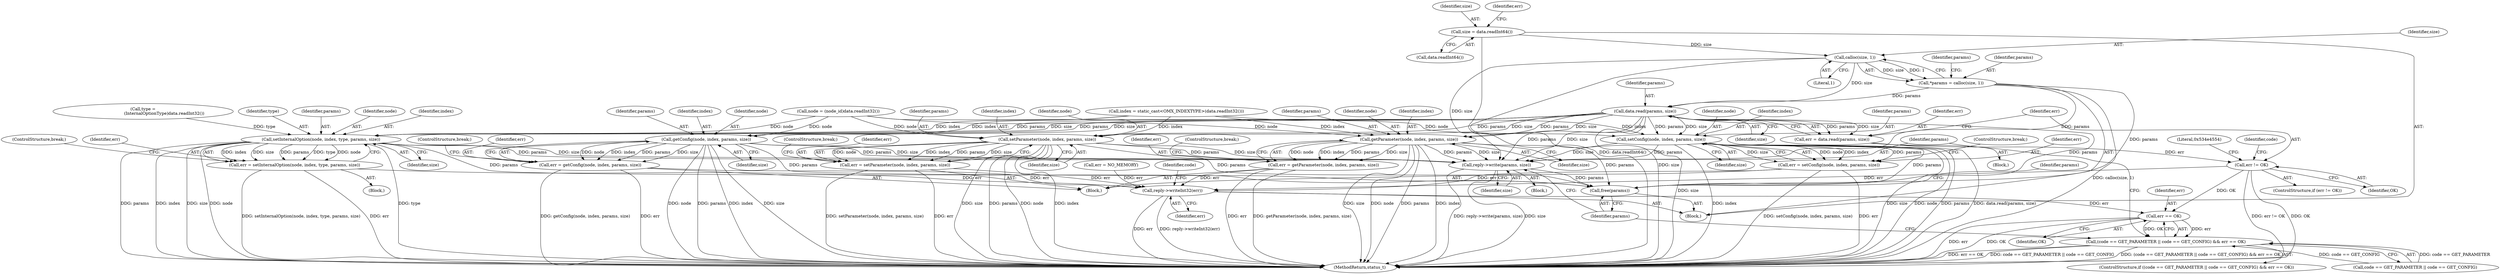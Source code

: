 digraph "0_Android_295c883fe3105b19bcd0f9e07d54c6b589fc5bff@API" {
"1000303" [label="(Call,calloc(size, 1))"];
"1000293" [label="(Call,size = data.readInt64())"];
"1000301" [label="(Call,*params = calloc(size, 1))"];
"1000311" [label="(Call,data.read(params, size))"];
"1000309" [label="(Call,err = data.read(params, size))"];
"1000315" [label="(Call,err != OK)"];
"1000382" [label="(Call,reply->writeInt32(err))"];
"1000393" [label="(Call,err == OK)"];
"1000385" [label="(Call,(code == GET_PARAMETER || code == GET_CONFIG) && err == OK)"];
"1000330" [label="(Call,getParameter(node, index, params, size))"];
"1000328" [label="(Call,err = getParameter(node, index, params, size))"];
"1000397" [label="(Call,reply->write(params, size))"];
"1000400" [label="(Call,free(params))"];
"1000339" [label="(Call,setParameter(node, index, params, size))"];
"1000337" [label="(Call,err = setParameter(node, index, params, size))"];
"1000348" [label="(Call,getConfig(node, index, params, size))"];
"1000346" [label="(Call,err = getConfig(node, index, params, size))"];
"1000357" [label="(Call,setConfig(node, index, params, size))"];
"1000355" [label="(Call,err = setConfig(node, index, params, size))"];
"1000373" [label="(Call,setInternalOption(node, index, type, params, size))"];
"1000371" [label="(Call,err = setInternalOption(node, index, type, params, size))"];
"1000287" [label="(Call,index = static_cast<OMX_INDEXTYPE>(data.readInt32()))"];
"1000333" [label="(Identifier,params)"];
"1000316" [label="(Identifier,err)"];
"1000315" [label="(Call,err != OK)"];
"1000351" [label="(Identifier,params)"];
"1000373" [label="(Call,setInternalOption(node, index, type, params, size))"];
"1000294" [label="(Identifier,size)"];
"1000320" [label="(Literal,0x534e4554)"];
"1000293" [label="(Call,size = data.readInt64())"];
"1000328" [label="(Call,err = getParameter(node, index, params, size))"];
"1000395" [label="(Identifier,OK)"];
"1000346" [label="(Call,err = getConfig(node, index, params, size))"];
"1000397" [label="(Call,reply->write(params, size))"];
"1000307" [label="(Identifier,params)"];
"1000357" [label="(Call,setConfig(node, index, params, size))"];
"1000317" [label="(Identifier,OK)"];
"1000377" [label="(Identifier,params)"];
"1000334" [label="(Identifier,size)"];
"1000374" [label="(Identifier,node)"];
"1000305" [label="(Literal,1)"];
"1000281" [label="(Call,node = (node_id)data.readInt32())"];
"1000295" [label="(Call,data.readInt64())"];
"1000329" [label="(Identifier,err)"];
"1000386" [label="(Call,code == GET_PARAMETER || code == GET_CONFIG)"];
"1000384" [label="(ControlStructure,if ((code == GET_PARAMETER || code == GET_CONFIG) && err == OK))"];
"1000385" [label="(Call,(code == GET_PARAMETER || code == GET_CONFIG) && err == OK)"];
"1000350" [label="(Identifier,index)"];
"1000375" [label="(Identifier,index)"];
"1000371" [label="(Call,err = setInternalOption(node, index, type, params, size))"];
"1000401" [label="(Identifier,params)"];
"1000361" [label="(Identifier,size)"];
"1000342" [label="(Identifier,params)"];
"1000366" [label="(Call,type =\n                                (InternalOptionType)data.readInt32())"];
"1000353" [label="(ControlStructure,break;)"];
"1000383" [label="(Identifier,err)"];
"1000348" [label="(Call,getConfig(node, index, params, size))"];
"1000358" [label="(Identifier,node)"];
"1000337" [label="(Call,err = setParameter(node, index, params, size))"];
"1000326" [label="(Block,)"];
"1000352" [label="(Identifier,size)"];
"1000382" [label="(Call,reply->writeInt32(err))"];
"1000341" [label="(Identifier,index)"];
"1000359" [label="(Identifier,index)"];
"1000393" [label="(Call,err == OK)"];
"1000400" [label="(Call,free(params))"];
"1000376" [label="(Identifier,type)"];
"1000314" [label="(ControlStructure,if (err != OK))"];
"1000344" [label="(ControlStructure,break;)"];
"1000339" [label="(Call,setParameter(node, index, params, size))"];
"1000379" [label="(ControlStructure,break;)"];
"1000372" [label="(Identifier,err)"];
"1000362" [label="(ControlStructure,break;)"];
"1000330" [label="(Call,getParameter(node, index, params, size))"];
"1000325" [label="(Identifier,code)"];
"1000301" [label="(Call,*params = calloc(size, 1))"];
"1000298" [label="(Identifier,err)"];
"1000335" [label="(ControlStructure,break;)"];
"1000356" [label="(Identifier,err)"];
"1000343" [label="(Identifier,size)"];
"1000338" [label="(Identifier,err)"];
"1000347" [label="(Identifier,err)"];
"1000349" [label="(Identifier,node)"];
"1000297" [label="(Call,err = NO_MEMORY)"];
"1000331" [label="(Identifier,node)"];
"1000312" [label="(Identifier,params)"];
"1000403" [label="(Identifier,params)"];
"1000399" [label="(Identifier,size)"];
"1000309" [label="(Call,err = data.read(params, size))"];
"1001214" [label="(MethodReturn,status_t)"];
"1000340" [label="(Identifier,node)"];
"1000275" [label="(Block,)"];
"1000302" [label="(Identifier,params)"];
"1000394" [label="(Identifier,err)"];
"1000364" [label="(Block,)"];
"1000398" [label="(Identifier,params)"];
"1000360" [label="(Identifier,params)"];
"1000311" [label="(Call,data.read(params, size))"];
"1000355" [label="(Call,err = setConfig(node, index, params, size))"];
"1000378" [label="(Identifier,size)"];
"1000313" [label="(Identifier,size)"];
"1000308" [label="(Block,)"];
"1000388" [label="(Identifier,code)"];
"1000396" [label="(Block,)"];
"1000310" [label="(Identifier,err)"];
"1000332" [label="(Identifier,index)"];
"1000303" [label="(Call,calloc(size, 1))"];
"1000304" [label="(Identifier,size)"];
"1000303" -> "1000301"  [label="AST: "];
"1000303" -> "1000305"  [label="CFG: "];
"1000304" -> "1000303"  [label="AST: "];
"1000305" -> "1000303"  [label="AST: "];
"1000301" -> "1000303"  [label="CFG: "];
"1000303" -> "1001214"  [label="DDG: size"];
"1000303" -> "1000301"  [label="DDG: size"];
"1000303" -> "1000301"  [label="DDG: 1"];
"1000293" -> "1000303"  [label="DDG: size"];
"1000303" -> "1000311"  [label="DDG: size"];
"1000303" -> "1000397"  [label="DDG: size"];
"1000293" -> "1000275"  [label="AST: "];
"1000293" -> "1000295"  [label="CFG: "];
"1000294" -> "1000293"  [label="AST: "];
"1000295" -> "1000293"  [label="AST: "];
"1000298" -> "1000293"  [label="CFG: "];
"1000293" -> "1001214"  [label="DDG: data.readInt64()"];
"1000301" -> "1000275"  [label="AST: "];
"1000302" -> "1000301"  [label="AST: "];
"1000307" -> "1000301"  [label="CFG: "];
"1000301" -> "1001214"  [label="DDG: calloc(size, 1)"];
"1000301" -> "1000311"  [label="DDG: params"];
"1000301" -> "1000397"  [label="DDG: params"];
"1000301" -> "1000400"  [label="DDG: params"];
"1000311" -> "1000309"  [label="AST: "];
"1000311" -> "1000313"  [label="CFG: "];
"1000312" -> "1000311"  [label="AST: "];
"1000313" -> "1000311"  [label="AST: "];
"1000309" -> "1000311"  [label="CFG: "];
"1000311" -> "1001214"  [label="DDG: size"];
"1000311" -> "1000309"  [label="DDG: params"];
"1000311" -> "1000309"  [label="DDG: size"];
"1000311" -> "1000330"  [label="DDG: params"];
"1000311" -> "1000330"  [label="DDG: size"];
"1000311" -> "1000339"  [label="DDG: params"];
"1000311" -> "1000339"  [label="DDG: size"];
"1000311" -> "1000348"  [label="DDG: params"];
"1000311" -> "1000348"  [label="DDG: size"];
"1000311" -> "1000357"  [label="DDG: params"];
"1000311" -> "1000357"  [label="DDG: size"];
"1000311" -> "1000373"  [label="DDG: params"];
"1000311" -> "1000373"  [label="DDG: size"];
"1000311" -> "1000397"  [label="DDG: params"];
"1000311" -> "1000397"  [label="DDG: size"];
"1000311" -> "1000400"  [label="DDG: params"];
"1000309" -> "1000308"  [label="AST: "];
"1000310" -> "1000309"  [label="AST: "];
"1000316" -> "1000309"  [label="CFG: "];
"1000309" -> "1001214"  [label="DDG: data.read(params, size)"];
"1000309" -> "1000315"  [label="DDG: err"];
"1000315" -> "1000314"  [label="AST: "];
"1000315" -> "1000317"  [label="CFG: "];
"1000316" -> "1000315"  [label="AST: "];
"1000317" -> "1000315"  [label="AST: "];
"1000320" -> "1000315"  [label="CFG: "];
"1000325" -> "1000315"  [label="CFG: "];
"1000315" -> "1001214"  [label="DDG: err != OK"];
"1000315" -> "1001214"  [label="DDG: OK"];
"1000315" -> "1000382"  [label="DDG: err"];
"1000315" -> "1000393"  [label="DDG: OK"];
"1000382" -> "1000275"  [label="AST: "];
"1000382" -> "1000383"  [label="CFG: "];
"1000383" -> "1000382"  [label="AST: "];
"1000388" -> "1000382"  [label="CFG: "];
"1000382" -> "1001214"  [label="DDG: err"];
"1000382" -> "1001214"  [label="DDG: reply->writeInt32(err)"];
"1000328" -> "1000382"  [label="DDG: err"];
"1000371" -> "1000382"  [label="DDG: err"];
"1000355" -> "1000382"  [label="DDG: err"];
"1000297" -> "1000382"  [label="DDG: err"];
"1000346" -> "1000382"  [label="DDG: err"];
"1000337" -> "1000382"  [label="DDG: err"];
"1000382" -> "1000393"  [label="DDG: err"];
"1000393" -> "1000385"  [label="AST: "];
"1000393" -> "1000395"  [label="CFG: "];
"1000394" -> "1000393"  [label="AST: "];
"1000395" -> "1000393"  [label="AST: "];
"1000385" -> "1000393"  [label="CFG: "];
"1000393" -> "1001214"  [label="DDG: err"];
"1000393" -> "1001214"  [label="DDG: OK"];
"1000393" -> "1000385"  [label="DDG: err"];
"1000393" -> "1000385"  [label="DDG: OK"];
"1000385" -> "1000384"  [label="AST: "];
"1000385" -> "1000386"  [label="CFG: "];
"1000386" -> "1000385"  [label="AST: "];
"1000398" -> "1000385"  [label="CFG: "];
"1000401" -> "1000385"  [label="CFG: "];
"1000385" -> "1001214"  [label="DDG: err == OK"];
"1000385" -> "1001214"  [label="DDG: code == GET_PARAMETER || code == GET_CONFIG"];
"1000385" -> "1001214"  [label="DDG: (code == GET_PARAMETER || code == GET_CONFIG) && err == OK"];
"1000386" -> "1000385"  [label="DDG: code == GET_PARAMETER"];
"1000386" -> "1000385"  [label="DDG: code == GET_CONFIG"];
"1000330" -> "1000328"  [label="AST: "];
"1000330" -> "1000334"  [label="CFG: "];
"1000331" -> "1000330"  [label="AST: "];
"1000332" -> "1000330"  [label="AST: "];
"1000333" -> "1000330"  [label="AST: "];
"1000334" -> "1000330"  [label="AST: "];
"1000328" -> "1000330"  [label="CFG: "];
"1000330" -> "1001214"  [label="DDG: size"];
"1000330" -> "1001214"  [label="DDG: node"];
"1000330" -> "1001214"  [label="DDG: params"];
"1000330" -> "1001214"  [label="DDG: index"];
"1000330" -> "1000328"  [label="DDG: node"];
"1000330" -> "1000328"  [label="DDG: index"];
"1000330" -> "1000328"  [label="DDG: params"];
"1000330" -> "1000328"  [label="DDG: size"];
"1000281" -> "1000330"  [label="DDG: node"];
"1000287" -> "1000330"  [label="DDG: index"];
"1000330" -> "1000397"  [label="DDG: params"];
"1000330" -> "1000397"  [label="DDG: size"];
"1000330" -> "1000400"  [label="DDG: params"];
"1000328" -> "1000326"  [label="AST: "];
"1000329" -> "1000328"  [label="AST: "];
"1000335" -> "1000328"  [label="CFG: "];
"1000328" -> "1001214"  [label="DDG: err"];
"1000328" -> "1001214"  [label="DDG: getParameter(node, index, params, size)"];
"1000397" -> "1000396"  [label="AST: "];
"1000397" -> "1000399"  [label="CFG: "];
"1000398" -> "1000397"  [label="AST: "];
"1000399" -> "1000397"  [label="AST: "];
"1000401" -> "1000397"  [label="CFG: "];
"1000397" -> "1001214"  [label="DDG: reply->write(params, size)"];
"1000397" -> "1001214"  [label="DDG: size"];
"1000348" -> "1000397"  [label="DDG: params"];
"1000348" -> "1000397"  [label="DDG: size"];
"1000357" -> "1000397"  [label="DDG: params"];
"1000357" -> "1000397"  [label="DDG: size"];
"1000373" -> "1000397"  [label="DDG: params"];
"1000373" -> "1000397"  [label="DDG: size"];
"1000339" -> "1000397"  [label="DDG: params"];
"1000339" -> "1000397"  [label="DDG: size"];
"1000397" -> "1000400"  [label="DDG: params"];
"1000400" -> "1000275"  [label="AST: "];
"1000400" -> "1000401"  [label="CFG: "];
"1000401" -> "1000400"  [label="AST: "];
"1000403" -> "1000400"  [label="CFG: "];
"1000348" -> "1000400"  [label="DDG: params"];
"1000357" -> "1000400"  [label="DDG: params"];
"1000373" -> "1000400"  [label="DDG: params"];
"1000339" -> "1000400"  [label="DDG: params"];
"1000339" -> "1000337"  [label="AST: "];
"1000339" -> "1000343"  [label="CFG: "];
"1000340" -> "1000339"  [label="AST: "];
"1000341" -> "1000339"  [label="AST: "];
"1000342" -> "1000339"  [label="AST: "];
"1000343" -> "1000339"  [label="AST: "];
"1000337" -> "1000339"  [label="CFG: "];
"1000339" -> "1001214"  [label="DDG: size"];
"1000339" -> "1001214"  [label="DDG: params"];
"1000339" -> "1001214"  [label="DDG: node"];
"1000339" -> "1001214"  [label="DDG: index"];
"1000339" -> "1000337"  [label="DDG: node"];
"1000339" -> "1000337"  [label="DDG: index"];
"1000339" -> "1000337"  [label="DDG: params"];
"1000339" -> "1000337"  [label="DDG: size"];
"1000281" -> "1000339"  [label="DDG: node"];
"1000287" -> "1000339"  [label="DDG: index"];
"1000337" -> "1000326"  [label="AST: "];
"1000338" -> "1000337"  [label="AST: "];
"1000344" -> "1000337"  [label="CFG: "];
"1000337" -> "1001214"  [label="DDG: setParameter(node, index, params, size)"];
"1000337" -> "1001214"  [label="DDG: err"];
"1000348" -> "1000346"  [label="AST: "];
"1000348" -> "1000352"  [label="CFG: "];
"1000349" -> "1000348"  [label="AST: "];
"1000350" -> "1000348"  [label="AST: "];
"1000351" -> "1000348"  [label="AST: "];
"1000352" -> "1000348"  [label="AST: "];
"1000346" -> "1000348"  [label="CFG: "];
"1000348" -> "1001214"  [label="DDG: node"];
"1000348" -> "1001214"  [label="DDG: params"];
"1000348" -> "1001214"  [label="DDG: index"];
"1000348" -> "1001214"  [label="DDG: size"];
"1000348" -> "1000346"  [label="DDG: node"];
"1000348" -> "1000346"  [label="DDG: index"];
"1000348" -> "1000346"  [label="DDG: params"];
"1000348" -> "1000346"  [label="DDG: size"];
"1000281" -> "1000348"  [label="DDG: node"];
"1000287" -> "1000348"  [label="DDG: index"];
"1000346" -> "1000326"  [label="AST: "];
"1000347" -> "1000346"  [label="AST: "];
"1000353" -> "1000346"  [label="CFG: "];
"1000346" -> "1001214"  [label="DDG: getConfig(node, index, params, size)"];
"1000346" -> "1001214"  [label="DDG: err"];
"1000357" -> "1000355"  [label="AST: "];
"1000357" -> "1000361"  [label="CFG: "];
"1000358" -> "1000357"  [label="AST: "];
"1000359" -> "1000357"  [label="AST: "];
"1000360" -> "1000357"  [label="AST: "];
"1000361" -> "1000357"  [label="AST: "];
"1000355" -> "1000357"  [label="CFG: "];
"1000357" -> "1001214"  [label="DDG: size"];
"1000357" -> "1001214"  [label="DDG: node"];
"1000357" -> "1001214"  [label="DDG: params"];
"1000357" -> "1001214"  [label="DDG: index"];
"1000357" -> "1000355"  [label="DDG: node"];
"1000357" -> "1000355"  [label="DDG: index"];
"1000357" -> "1000355"  [label="DDG: params"];
"1000357" -> "1000355"  [label="DDG: size"];
"1000281" -> "1000357"  [label="DDG: node"];
"1000287" -> "1000357"  [label="DDG: index"];
"1000355" -> "1000326"  [label="AST: "];
"1000356" -> "1000355"  [label="AST: "];
"1000362" -> "1000355"  [label="CFG: "];
"1000355" -> "1001214"  [label="DDG: err"];
"1000355" -> "1001214"  [label="DDG: setConfig(node, index, params, size)"];
"1000373" -> "1000371"  [label="AST: "];
"1000373" -> "1000378"  [label="CFG: "];
"1000374" -> "1000373"  [label="AST: "];
"1000375" -> "1000373"  [label="AST: "];
"1000376" -> "1000373"  [label="AST: "];
"1000377" -> "1000373"  [label="AST: "];
"1000378" -> "1000373"  [label="AST: "];
"1000371" -> "1000373"  [label="CFG: "];
"1000373" -> "1001214"  [label="DDG: type"];
"1000373" -> "1001214"  [label="DDG: params"];
"1000373" -> "1001214"  [label="DDG: index"];
"1000373" -> "1001214"  [label="DDG: size"];
"1000373" -> "1001214"  [label="DDG: node"];
"1000373" -> "1000371"  [label="DDG: index"];
"1000373" -> "1000371"  [label="DDG: size"];
"1000373" -> "1000371"  [label="DDG: params"];
"1000373" -> "1000371"  [label="DDG: type"];
"1000373" -> "1000371"  [label="DDG: node"];
"1000281" -> "1000373"  [label="DDG: node"];
"1000287" -> "1000373"  [label="DDG: index"];
"1000366" -> "1000373"  [label="DDG: type"];
"1000371" -> "1000364"  [label="AST: "];
"1000372" -> "1000371"  [label="AST: "];
"1000379" -> "1000371"  [label="CFG: "];
"1000371" -> "1001214"  [label="DDG: setInternalOption(node, index, type, params, size)"];
"1000371" -> "1001214"  [label="DDG: err"];
}
